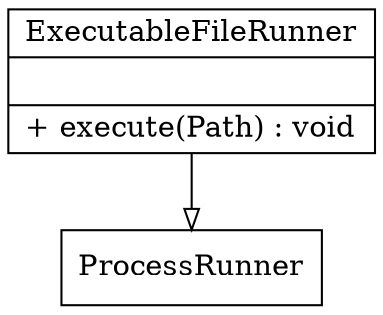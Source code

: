 digraph sassy_uml{node [shape = "record"] ExecutableFileRunner[label = "{ExecutableFileRunner||+ execute(Path) : void\l}"]edge [arrowhead = "empty"] edge [style = "solid"]ExecutableFileRunner -> ProcessRunner
edge [arrowhead = "empty"] edge [style = "dashed"]edge [arrowhead = "vee"] edge [style = "solid"]edge [arrowhead = "vee"] edge [style = "dashed"]}